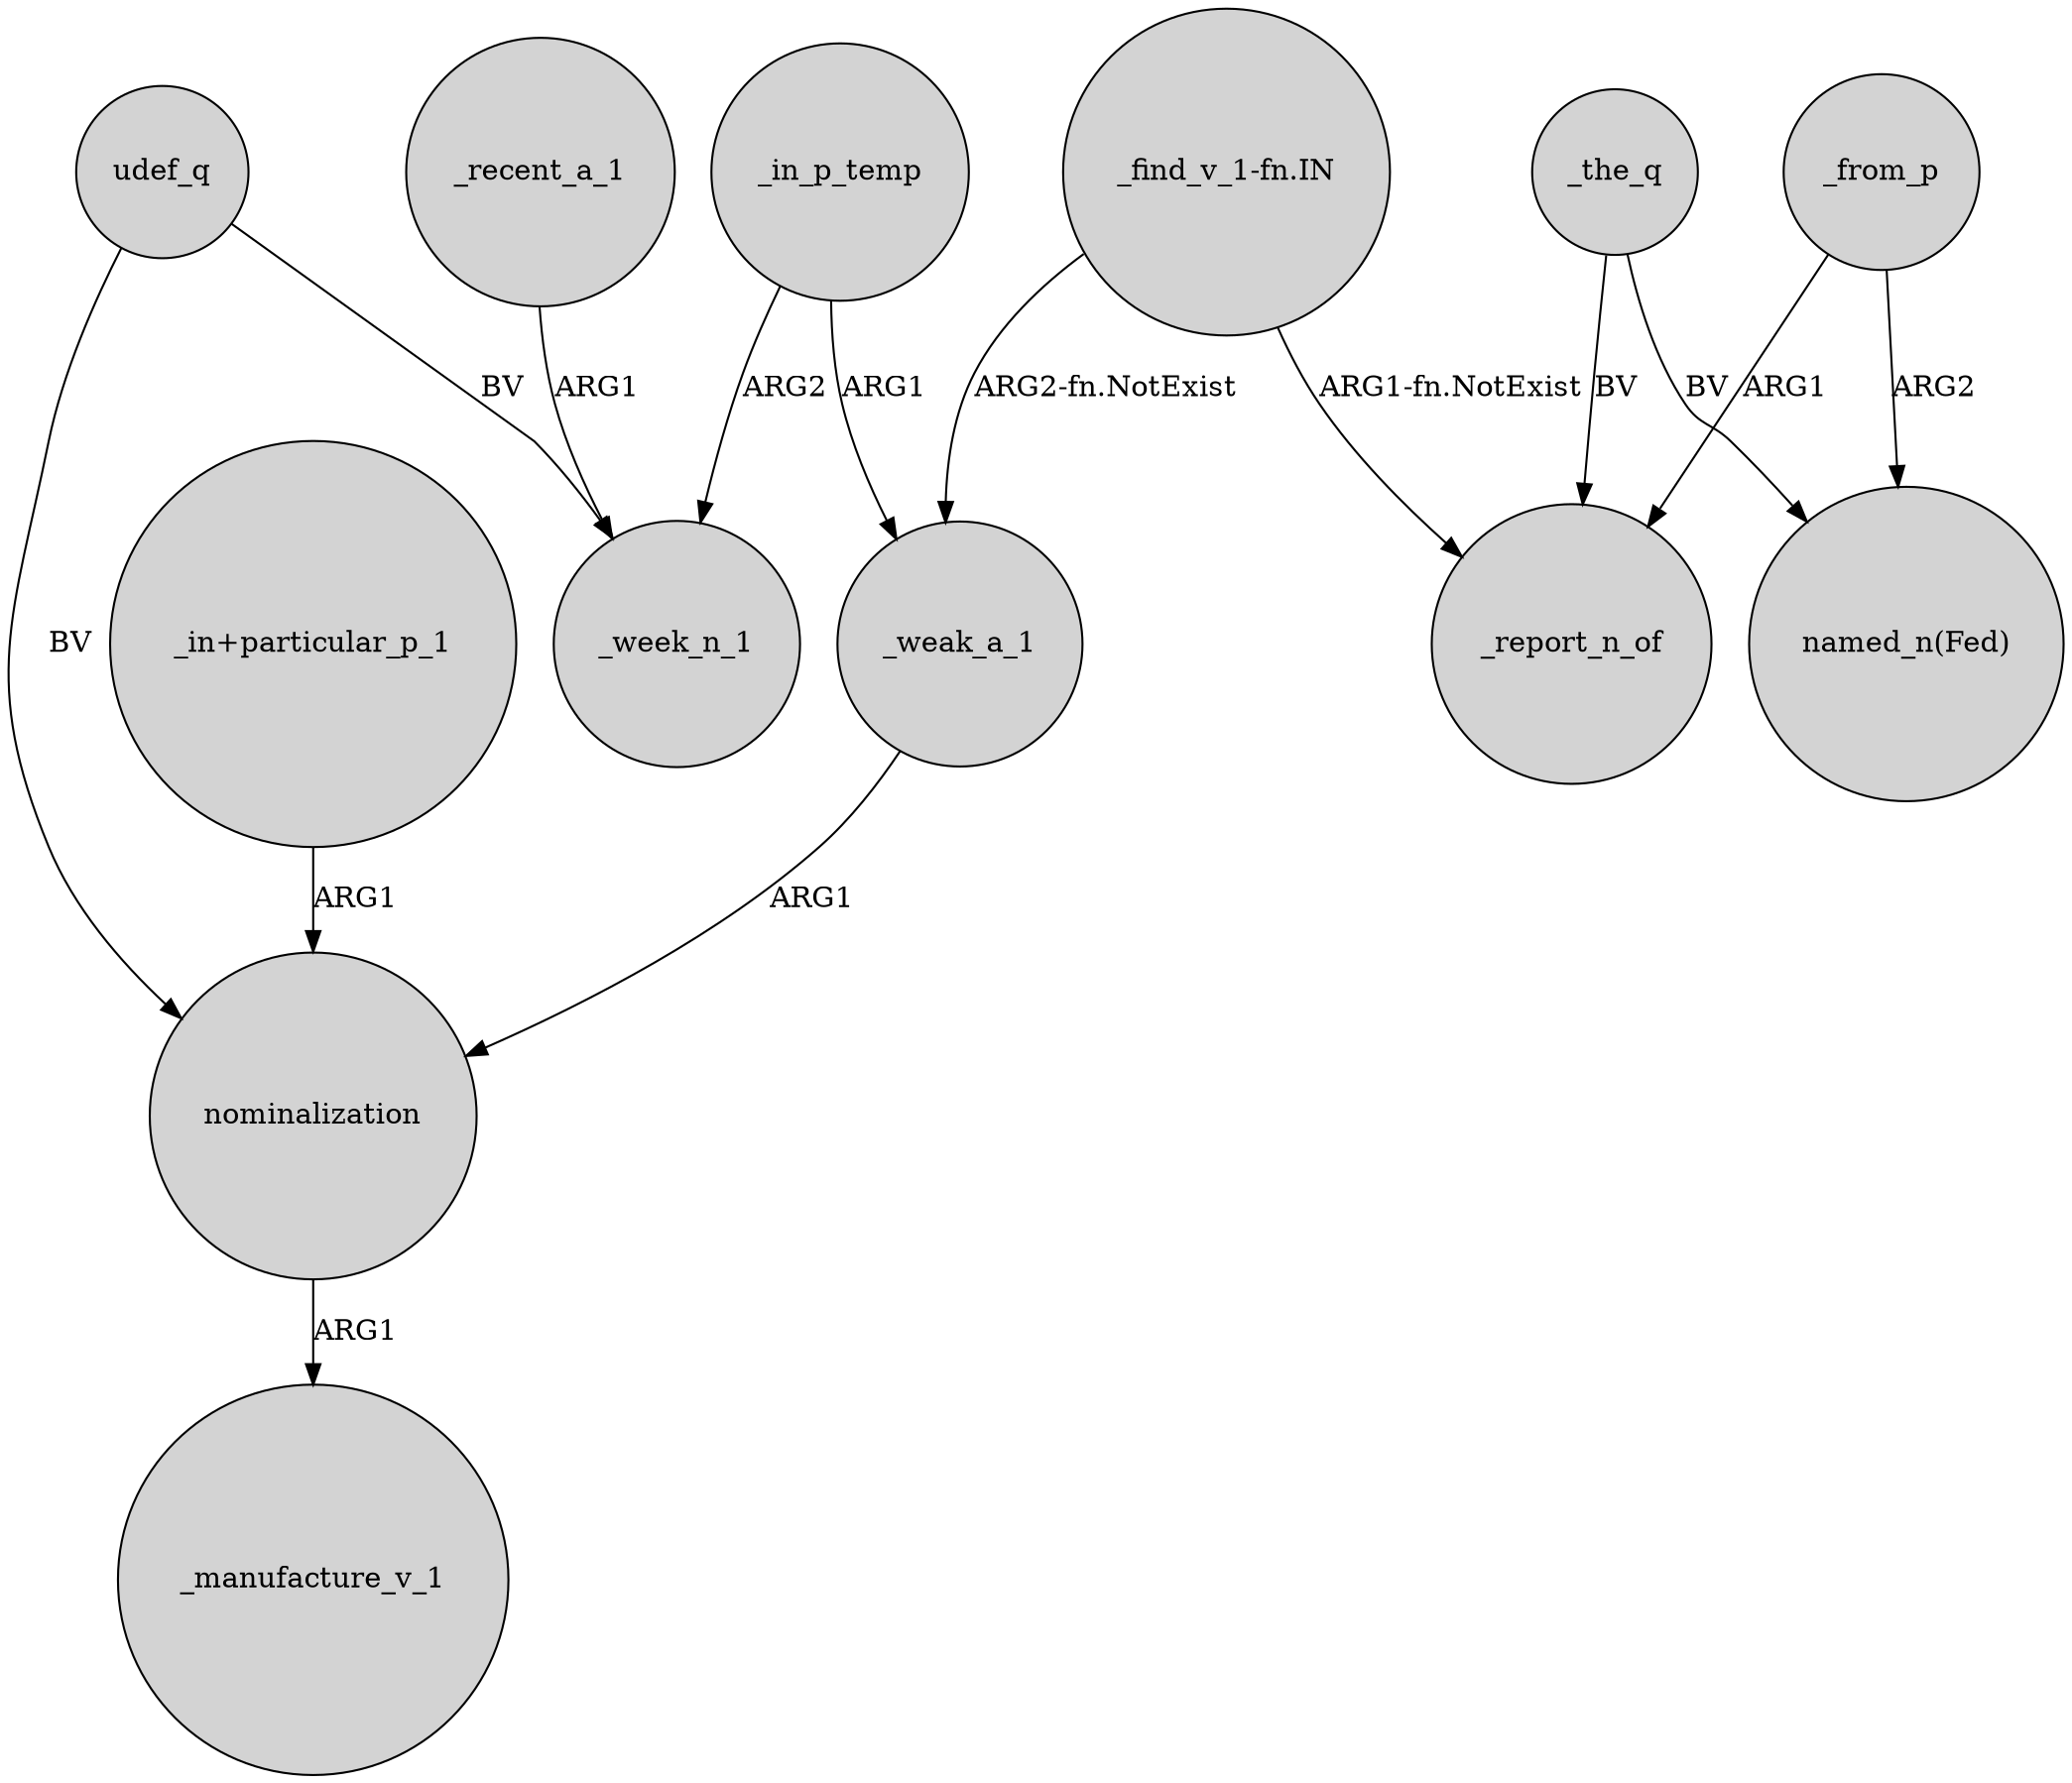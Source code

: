 digraph {
	node [shape=circle style=filled]
	_in_p_temp -> _week_n_1 [label=ARG2]
	_from_p -> _report_n_of [label=ARG1]
	nominalization -> _manufacture_v_1 [label=ARG1]
	_the_q -> "named_n(Fed)" [label=BV]
	"_in+particular_p_1" -> nominalization [label=ARG1]
	_weak_a_1 -> nominalization [label=ARG1]
	_in_p_temp -> _weak_a_1 [label=ARG1]
	udef_q -> _week_n_1 [label=BV]
	_the_q -> _report_n_of [label=BV]
	"_find_v_1-fn.IN" -> _weak_a_1 [label="ARG2-fn.NotExist"]
	udef_q -> nominalization [label=BV]
	_from_p -> "named_n(Fed)" [label=ARG2]
	_recent_a_1 -> _week_n_1 [label=ARG1]
	"_find_v_1-fn.IN" -> _report_n_of [label="ARG1-fn.NotExist"]
}

